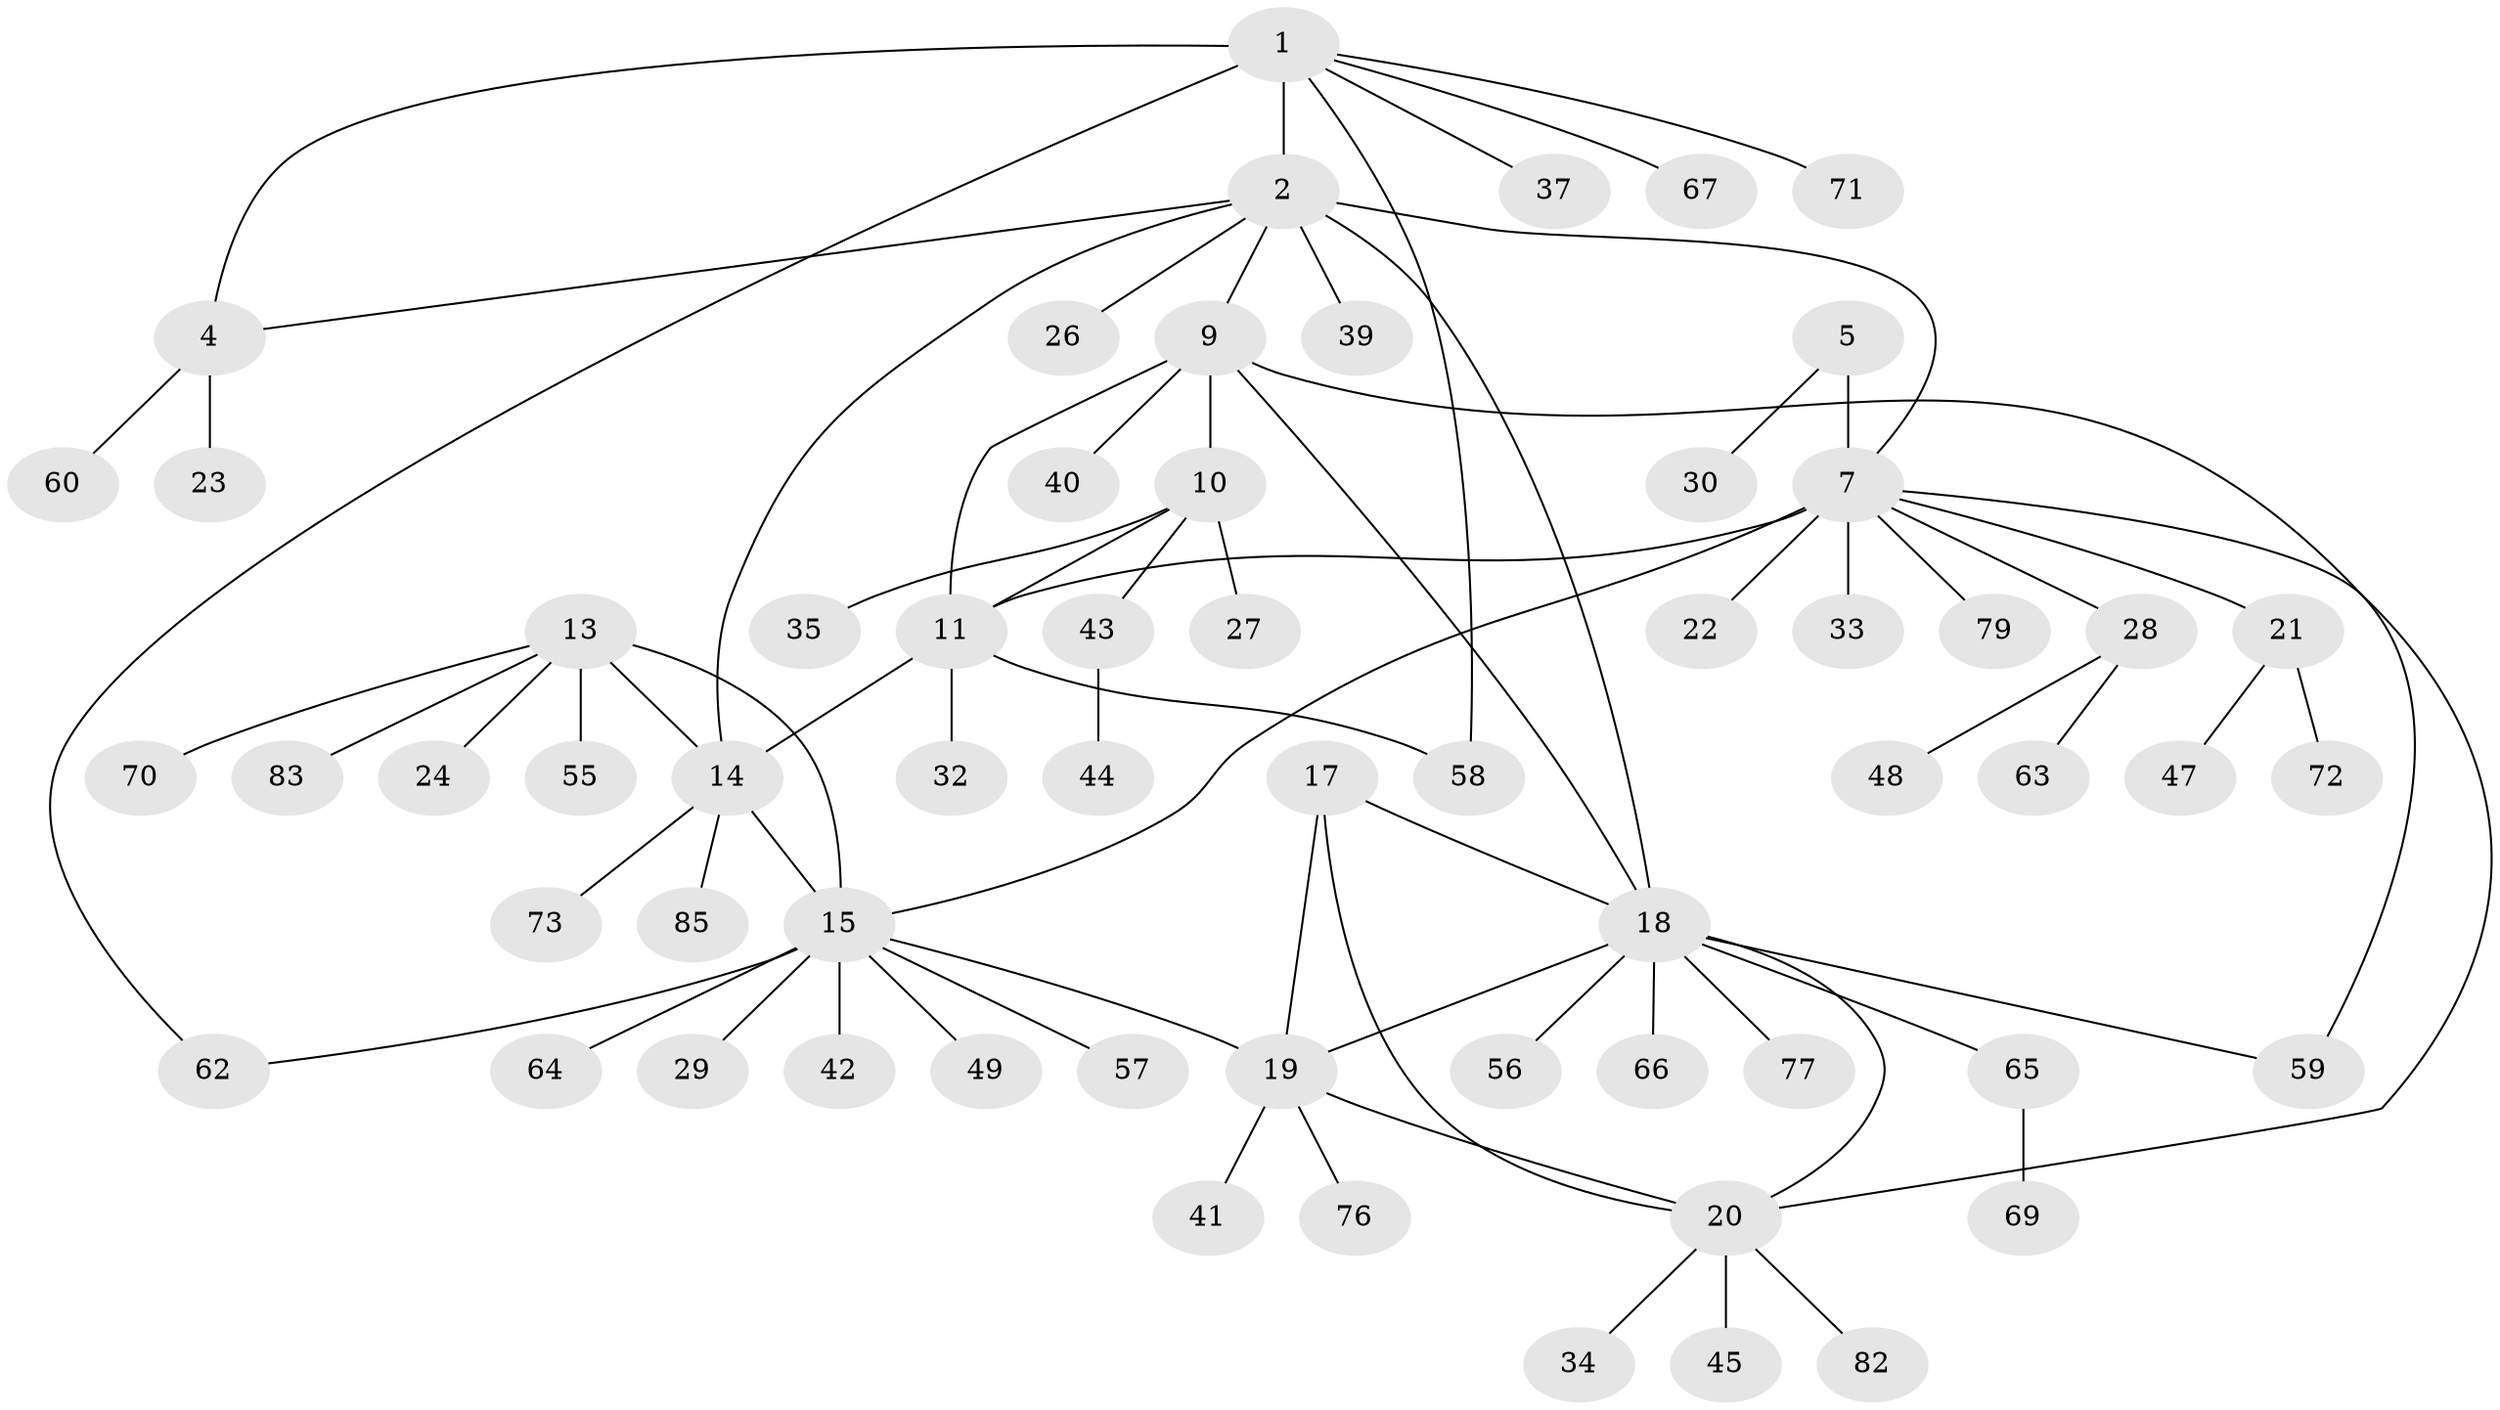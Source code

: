 // Generated by graph-tools (version 1.1) at 2025/24/03/03/25 07:24:14]
// undirected, 62 vertices, 76 edges
graph export_dot {
graph [start="1"]
  node [color=gray90,style=filled];
  1 [super="+3"];
  2 [super="+38"];
  4 [super="+25"];
  5 [super="+6"];
  7 [super="+8"];
  9 [super="+74"];
  10 [super="+80"];
  11 [super="+12"];
  13 [super="+75"];
  14 [super="+53"];
  15 [super="+16"];
  17;
  18 [super="+51"];
  19 [super="+54"];
  20 [super="+31"];
  21 [super="+36"];
  22 [super="+81"];
  23 [super="+61"];
  24;
  26;
  27;
  28 [super="+86"];
  29;
  30;
  32;
  33;
  34;
  35;
  37;
  39 [super="+50"];
  40;
  41 [super="+46"];
  42;
  43;
  44;
  45;
  47 [super="+52"];
  48;
  49;
  55;
  56;
  57;
  58;
  59 [super="+84"];
  60;
  62;
  63;
  64 [super="+68"];
  65 [super="+78"];
  66;
  67;
  69;
  70;
  71;
  72;
  73;
  76;
  77;
  79;
  82;
  83;
  85;
  1 -- 2 [weight=2];
  1 -- 4 [weight=2];
  1 -- 37;
  1 -- 67;
  1 -- 71;
  1 -- 58;
  1 -- 62;
  2 -- 4;
  2 -- 9;
  2 -- 14;
  2 -- 18;
  2 -- 26;
  2 -- 39;
  2 -- 7;
  4 -- 23;
  4 -- 60;
  5 -- 7 [weight=4];
  5 -- 30;
  7 -- 15;
  7 -- 20;
  7 -- 21;
  7 -- 22;
  7 -- 28;
  7 -- 33;
  7 -- 79;
  7 -- 11;
  9 -- 10;
  9 -- 11 [weight=2];
  9 -- 18;
  9 -- 40;
  9 -- 59;
  10 -- 11 [weight=2];
  10 -- 27;
  10 -- 35;
  10 -- 43;
  11 -- 14;
  11 -- 32;
  11 -- 58;
  13 -- 14;
  13 -- 15 [weight=2];
  13 -- 24;
  13 -- 55;
  13 -- 70;
  13 -- 83;
  14 -- 15 [weight=2];
  14 -- 73;
  14 -- 85;
  15 -- 49;
  15 -- 57;
  15 -- 64;
  15 -- 42;
  15 -- 19;
  15 -- 29;
  15 -- 62;
  17 -- 18;
  17 -- 19;
  17 -- 20;
  18 -- 19;
  18 -- 20;
  18 -- 56;
  18 -- 65;
  18 -- 66;
  18 -- 77;
  18 -- 59;
  19 -- 20;
  19 -- 41;
  19 -- 76;
  20 -- 34;
  20 -- 82;
  20 -- 45;
  21 -- 47;
  21 -- 72;
  28 -- 48;
  28 -- 63;
  43 -- 44;
  65 -- 69;
}
